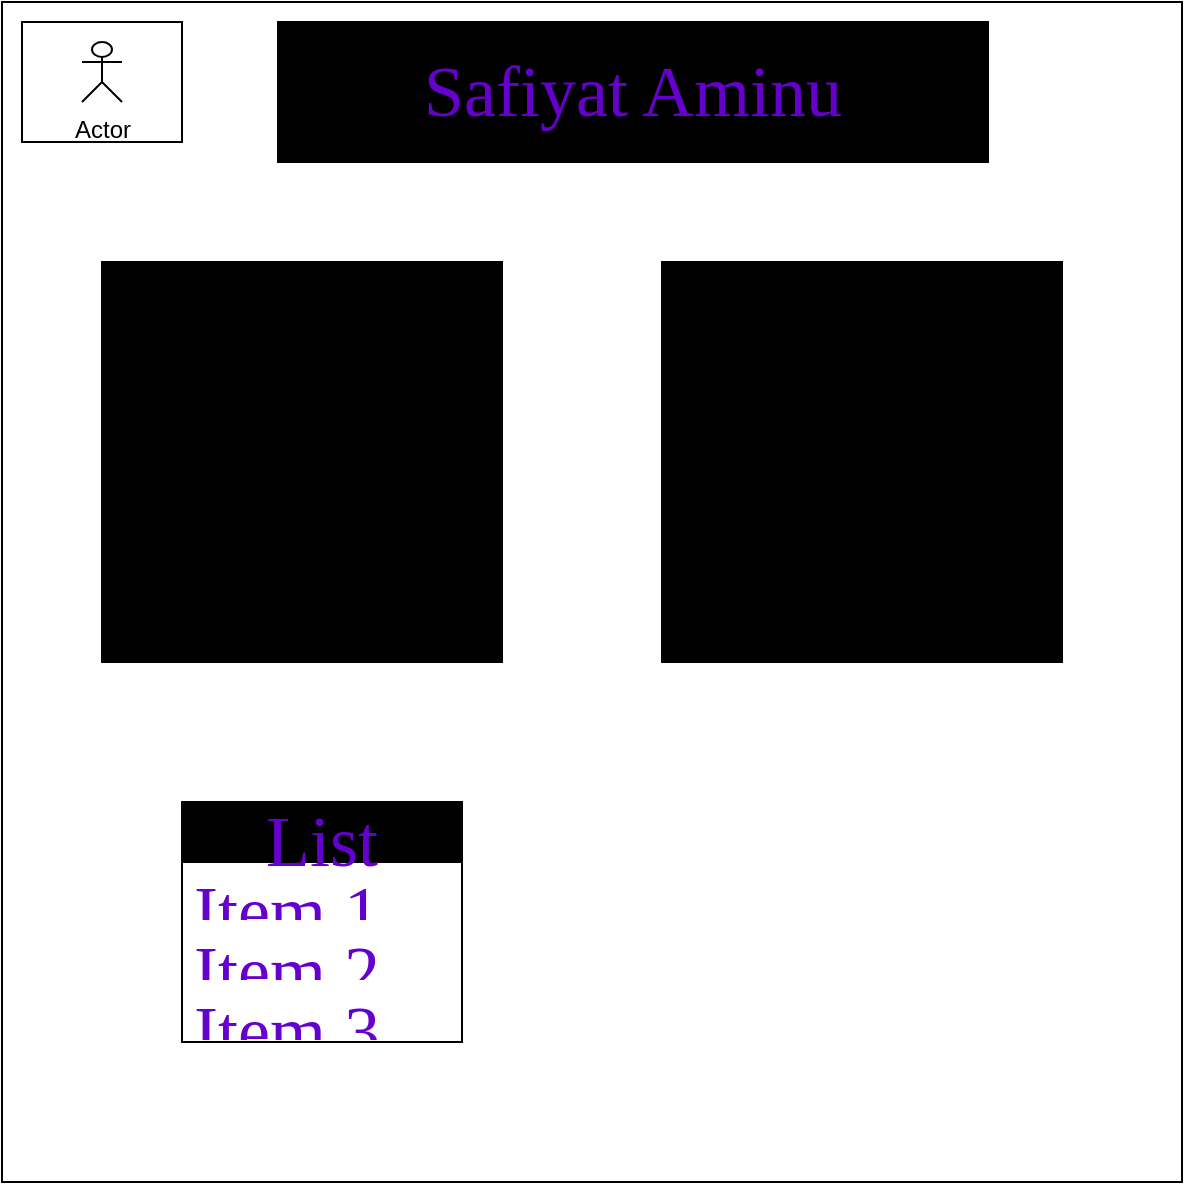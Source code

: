 <mxfile version="17.4.1" type="device"><diagram id="e3EQH8lvGvBe2fY6l2jw" name="Page-1"><mxGraphModel dx="431" dy="757" grid="1" gridSize="10" guides="1" tooltips="1" connect="1" arrows="1" fold="1" page="1" pageScale="1" pageWidth="850" pageHeight="1100" math="0" shadow="0"><root><mxCell id="0"/><mxCell id="1" parent="0"/><mxCell id="GTdOYR5Qp9y4HFC-1TOO-1" value="" style="whiteSpace=wrap;html=1;aspect=fixed;" vertex="1" parent="1"><mxGeometry x="110" y="60" width="590" height="590" as="geometry"/></mxCell><mxCell id="GTdOYR5Qp9y4HFC-1TOO-2" value="" style="rounded=0;whiteSpace=wrap;html=1;" vertex="1" parent="1"><mxGeometry x="120" y="70" width="80" height="60" as="geometry"/></mxCell><mxCell id="GTdOYR5Qp9y4HFC-1TOO-3" value="&lt;font style=&quot;font-size: 36px&quot; face=&quot;Comic Sans MS&quot; color=&quot;#6600cc&quot;&gt;Safiyat Aminu&lt;/font&gt;" style="rounded=0;whiteSpace=wrap;html=1;strokeColor=#000000;fillColor=#000000;" vertex="1" parent="1"><mxGeometry x="248" y="70" width="355" height="70" as="geometry"/></mxCell><mxCell id="GTdOYR5Qp9y4HFC-1TOO-4" value="Actor" style="shape=umlActor;verticalLabelPosition=bottom;verticalAlign=top;html=1;outlineConnect=0;" vertex="1" parent="1"><mxGeometry x="150" y="80" width="20" height="30" as="geometry"/></mxCell><mxCell id="GTdOYR5Qp9y4HFC-1TOO-5" value="" style="whiteSpace=wrap;html=1;aspect=fixed;fontFamily=Comic Sans MS;fontSize=36;fontColor=#6600CC;strokeColor=#000000;fillColor=#000000;" vertex="1" parent="1"><mxGeometry x="160" y="190" width="200" height="200" as="geometry"/></mxCell><mxCell id="GTdOYR5Qp9y4HFC-1TOO-6" value="" style="whiteSpace=wrap;html=1;aspect=fixed;fontFamily=Comic Sans MS;fontSize=36;fontColor=#6600CC;strokeColor=#000000;fillColor=#000000;" vertex="1" parent="1"><mxGeometry x="440" y="190" width="200" height="200" as="geometry"/></mxCell><mxCell id="GTdOYR5Qp9y4HFC-1TOO-7" value="List" style="swimlane;fontStyle=0;childLayout=stackLayout;horizontal=1;startSize=30;horizontalStack=0;resizeParent=1;resizeParentMax=0;resizeLast=0;collapsible=1;marginBottom=0;fontFamily=Comic Sans MS;fontSize=36;fontColor=#6600CC;strokeColor=#000000;fillColor=#000000;" vertex="1" parent="1"><mxGeometry x="200" y="460" width="140" height="120" as="geometry"/></mxCell><mxCell id="GTdOYR5Qp9y4HFC-1TOO-8" value="Item 1" style="text;strokeColor=none;fillColor=none;align=left;verticalAlign=middle;spacingLeft=4;spacingRight=4;overflow=hidden;points=[[0,0.5],[1,0.5]];portConstraint=eastwest;rotatable=0;fontFamily=Comic Sans MS;fontSize=36;fontColor=#6600CC;" vertex="1" parent="GTdOYR5Qp9y4HFC-1TOO-7"><mxGeometry y="30" width="140" height="30" as="geometry"/></mxCell><mxCell id="GTdOYR5Qp9y4HFC-1TOO-9" value="Item 2" style="text;strokeColor=none;fillColor=none;align=left;verticalAlign=middle;spacingLeft=4;spacingRight=4;overflow=hidden;points=[[0,0.5],[1,0.5]];portConstraint=eastwest;rotatable=0;fontFamily=Comic Sans MS;fontSize=36;fontColor=#6600CC;" vertex="1" parent="GTdOYR5Qp9y4HFC-1TOO-7"><mxGeometry y="60" width="140" height="30" as="geometry"/></mxCell><mxCell id="GTdOYR5Qp9y4HFC-1TOO-10" value="Item 3" style="text;strokeColor=none;fillColor=none;align=left;verticalAlign=middle;spacingLeft=4;spacingRight=4;overflow=hidden;points=[[0,0.5],[1,0.5]];portConstraint=eastwest;rotatable=0;fontFamily=Comic Sans MS;fontSize=36;fontColor=#6600CC;" vertex="1" parent="GTdOYR5Qp9y4HFC-1TOO-7"><mxGeometry y="90" width="140" height="30" as="geometry"/></mxCell></root></mxGraphModel></diagram></mxfile>